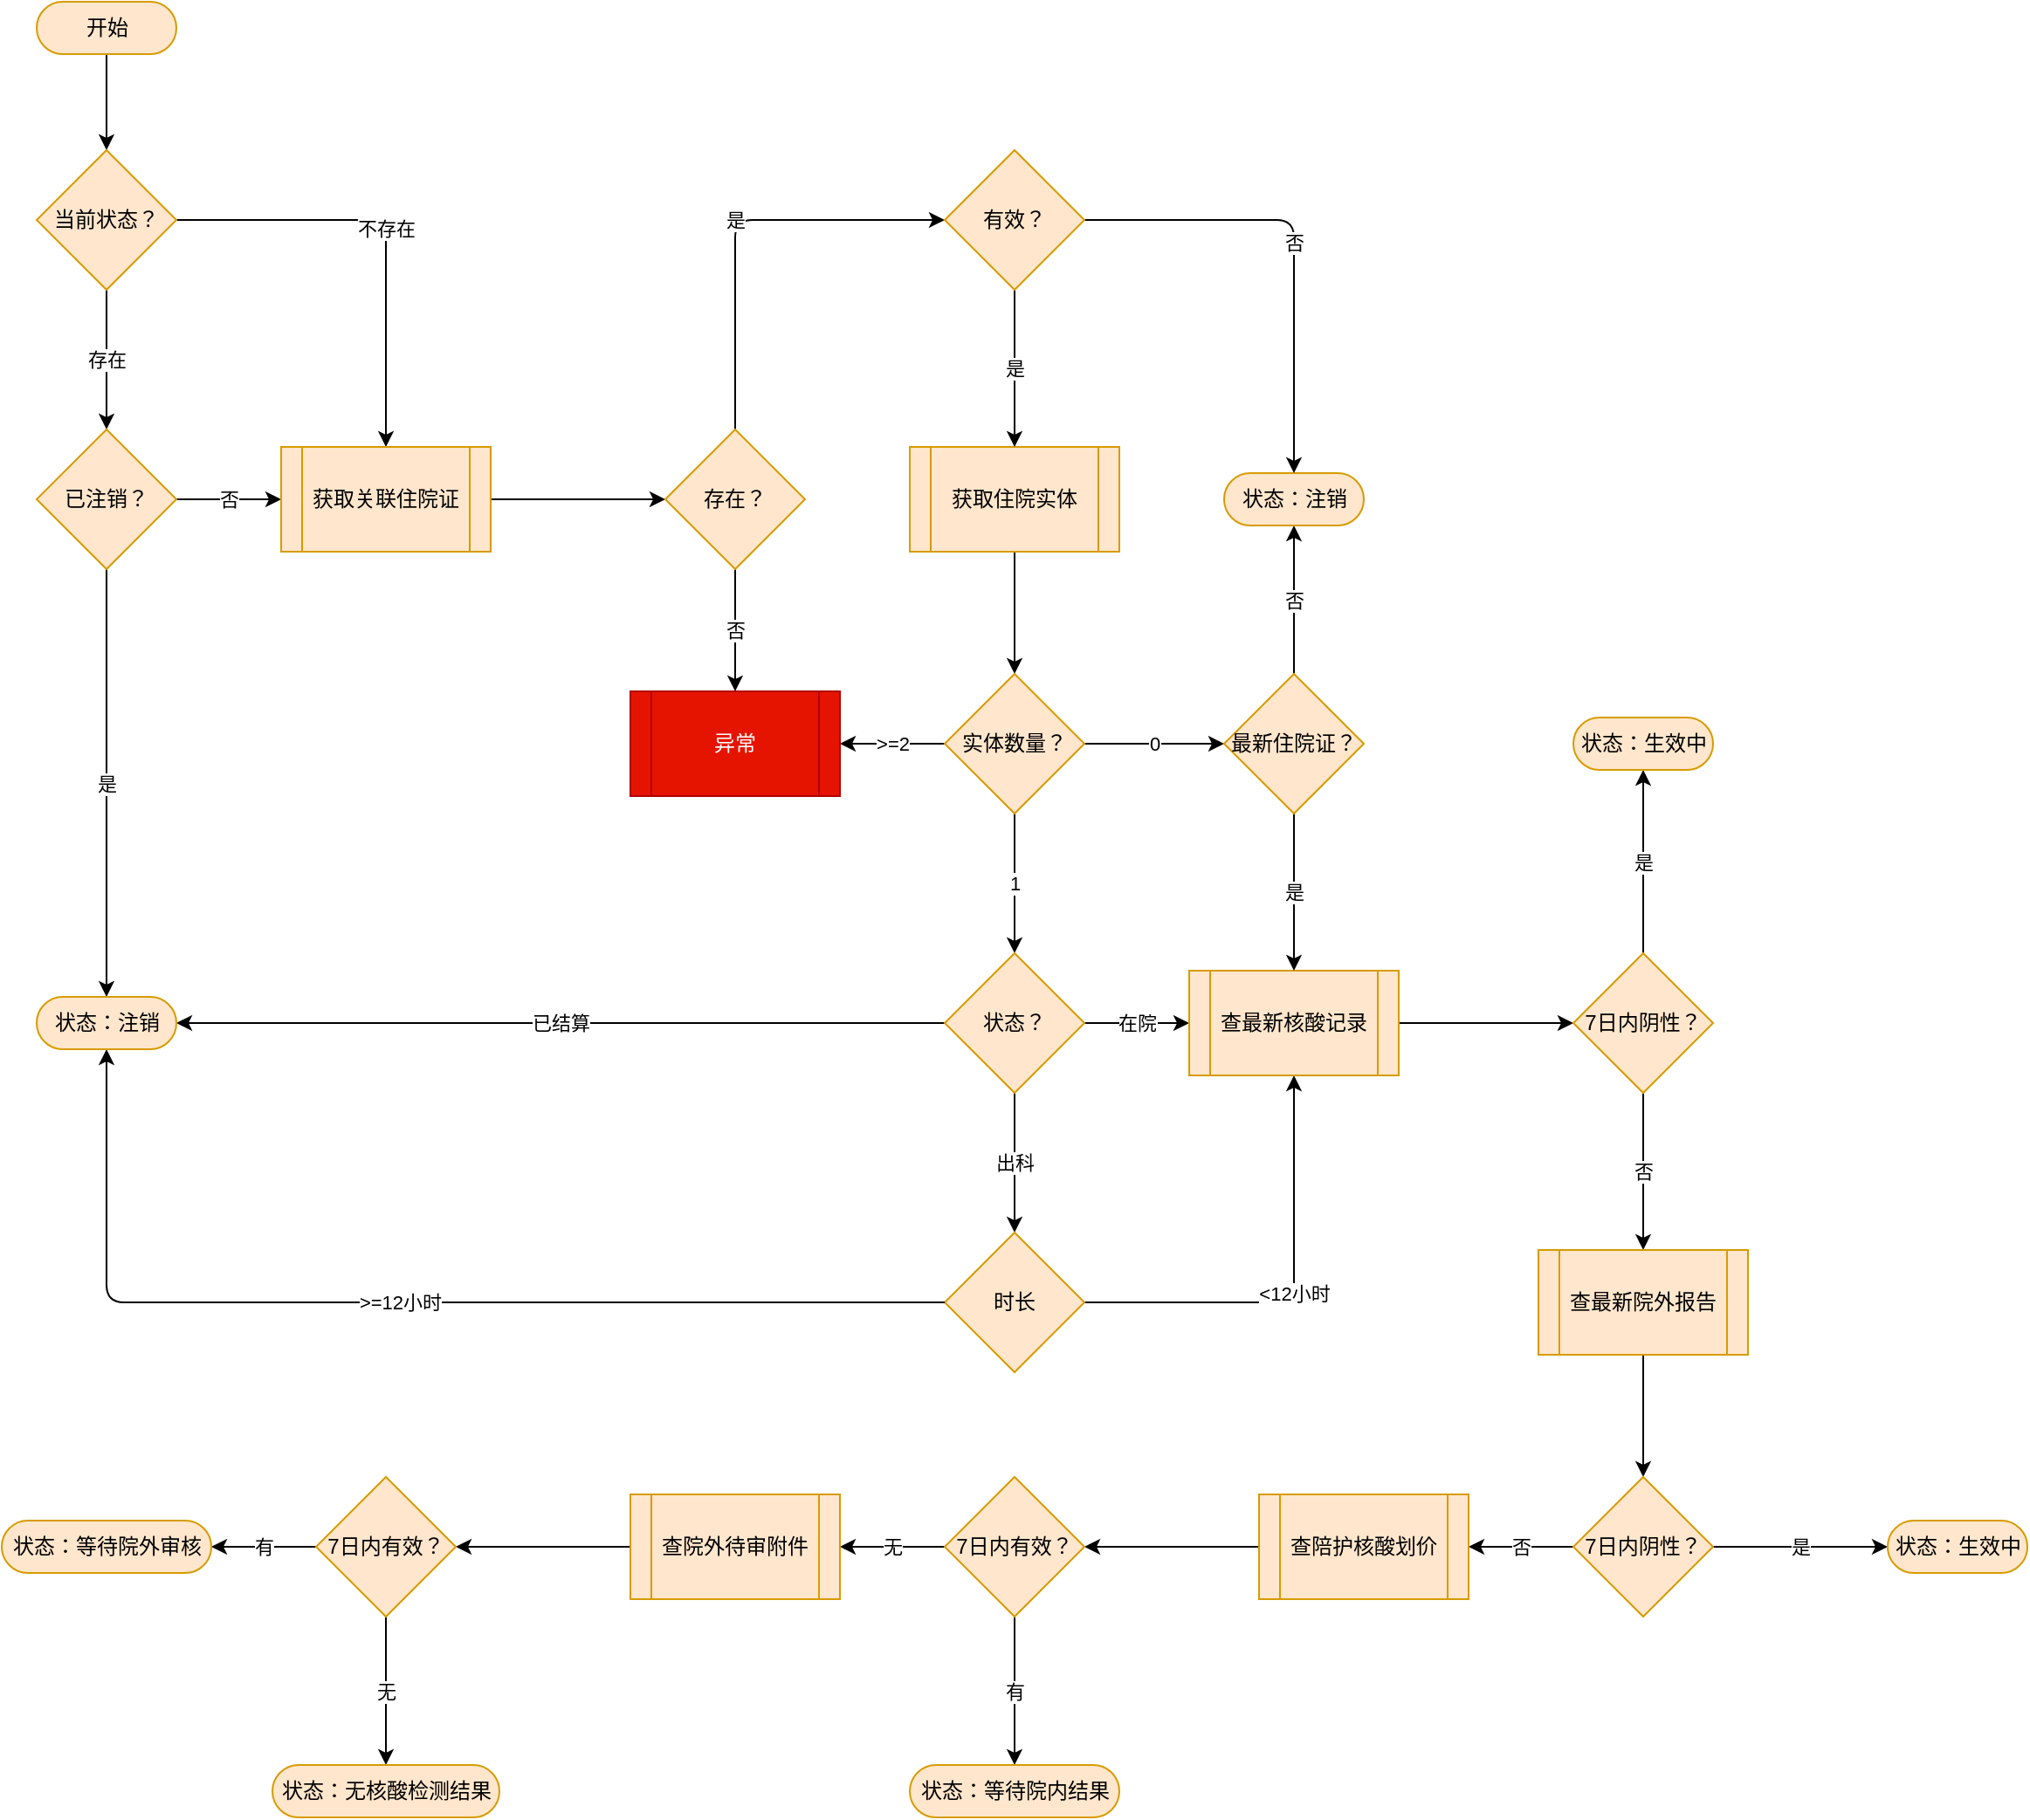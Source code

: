 <mxfile>
    <diagram id="k0nbtBAQ9G7xwQQl9tIo" name="Page-1">
        <mxGraphModel dx="1273" dy="641" grid="1" gridSize="10" guides="1" tooltips="1" connect="1" arrows="1" fold="1" page="1" pageScale="1" pageWidth="1920" pageHeight="1200" math="0" shadow="0">
            <root>
                <mxCell id="0"/>
                <mxCell id="1" parent="0"/>
                <mxCell id="6" value="" style="edgeStyle=none;html=1;" parent="1" source="4" target="5" edge="1">
                    <mxGeometry relative="1" as="geometry"/>
                </mxCell>
                <mxCell id="4" value="开始" style="html=1;dashed=0;whitespace=wrap;shape=mxgraph.dfd.start;fillColor=#ffe6cc;strokeColor=#d79b00;" parent="1" vertex="1">
                    <mxGeometry x="220" y="80" width="80" height="30" as="geometry"/>
                </mxCell>
                <mxCell id="10" value="存在" style="edgeStyle=none;html=1;" parent="1" source="5" target="9" edge="1">
                    <mxGeometry relative="1" as="geometry"/>
                </mxCell>
                <mxCell id="38" value="不存在" style="edgeStyle=orthogonalEdgeStyle;html=1;exitX=1;exitY=0.5;exitDx=0;exitDy=0;entryX=0.5;entryY=0;entryDx=0;entryDy=0;" parent="1" source="5" target="15" edge="1">
                    <mxGeometry relative="1" as="geometry"/>
                </mxCell>
                <mxCell id="5" value="当前状态？" style="rhombus;whiteSpace=wrap;html=1;dashed=0;strokeColor=#d79b00;fillColor=#ffe6cc;" parent="1" vertex="1">
                    <mxGeometry x="220" y="165" width="80" height="80" as="geometry"/>
                </mxCell>
                <mxCell id="14" value="是" style="edgeStyle=none;html=1;entryX=0.5;entryY=0;entryDx=0;entryDy=0;entryPerimeter=0;" parent="1" source="9" target="50" edge="1">
                    <mxGeometry relative="1" as="geometry">
                        <mxPoint x="260" y="635" as="targetPoint"/>
                    </mxGeometry>
                </mxCell>
                <mxCell id="16" value="否" style="edgeStyle=none;html=1;" parent="1" source="9" target="15" edge="1">
                    <mxGeometry relative="1" as="geometry"/>
                </mxCell>
                <mxCell id="9" value="已注销？" style="rhombus;whiteSpace=wrap;html=1;dashed=0;strokeColor=#d79b00;fillColor=#ffe6cc;" parent="1" vertex="1">
                    <mxGeometry x="220" y="325" width="80" height="80" as="geometry"/>
                </mxCell>
                <mxCell id="95" value="" style="edgeStyle=none;html=1;" edge="1" parent="1" source="15" target="94">
                    <mxGeometry relative="1" as="geometry"/>
                </mxCell>
                <mxCell id="15" value="获取关联住院证" style="shape=process;whiteSpace=wrap;html=1;backgroundOutline=1;dashed=0;strokeColor=#d79b00;fillColor=#ffe6cc;" parent="1" vertex="1">
                    <mxGeometry x="360" y="335" width="120" height="60" as="geometry"/>
                </mxCell>
                <mxCell id="22" value="" style="edgeStyle=none;html=1;" parent="1" source="19" target="21" edge="1">
                    <mxGeometry relative="1" as="geometry"/>
                </mxCell>
                <mxCell id="19" value="获取住院实体" style="shape=process;whiteSpace=wrap;html=1;backgroundOutline=1;dashed=0;strokeColor=#d79b00;fillColor=#ffe6cc;" parent="1" vertex="1">
                    <mxGeometry x="720" y="335" width="120" height="60" as="geometry"/>
                </mxCell>
                <mxCell id="24" value="&amp;gt;=2" style="edgeStyle=none;html=1;" parent="1" source="21" target="23" edge="1">
                    <mxGeometry relative="1" as="geometry"/>
                </mxCell>
                <mxCell id="28" value="1" style="edgeStyle=none;html=1;" parent="1" source="21" target="27" edge="1">
                    <mxGeometry relative="1" as="geometry"/>
                </mxCell>
                <mxCell id="42" value="0" style="edgeStyle=orthogonalEdgeStyle;html=1;" parent="1" source="21" target="41" edge="1">
                    <mxGeometry relative="1" as="geometry"/>
                </mxCell>
                <mxCell id="21" value="实体数量？" style="rhombus;whiteSpace=wrap;html=1;dashed=0;strokeColor=#d79b00;fillColor=#ffe6cc;" parent="1" vertex="1">
                    <mxGeometry x="740" y="465" width="80" height="80" as="geometry"/>
                </mxCell>
                <mxCell id="23" value="异常" style="shape=process;whiteSpace=wrap;html=1;backgroundOutline=1;dashed=0;strokeColor=#B20000;fillColor=#e51400;fontColor=#ffffff;" parent="1" vertex="1">
                    <mxGeometry x="560" y="475" width="120" height="60" as="geometry"/>
                </mxCell>
                <mxCell id="30" value="已结算" style="edgeStyle=none;html=1;entryX=1;entryY=0.5;entryDx=0;entryDy=0;entryPerimeter=0;" parent="1" source="27" target="50" edge="1">
                    <mxGeometry relative="1" as="geometry">
                        <mxPoint x="480" y="665" as="targetPoint"/>
                    </mxGeometry>
                </mxCell>
                <mxCell id="32" value="出科" style="edgeStyle=none;html=1;" parent="1" source="27" target="31" edge="1">
                    <mxGeometry relative="1" as="geometry"/>
                </mxCell>
                <mxCell id="35" value="在院" style="edgeStyle=orthogonalEdgeStyle;html=1;" parent="1" source="27" target="34" edge="1">
                    <mxGeometry relative="1" as="geometry"/>
                </mxCell>
                <mxCell id="27" value="状态？" style="rhombus;whiteSpace=wrap;html=1;dashed=0;strokeColor=#d79b00;fillColor=#ffe6cc;" parent="1" vertex="1">
                    <mxGeometry x="740" y="625" width="80" height="80" as="geometry"/>
                </mxCell>
                <mxCell id="37" value="&amp;lt;12小时" style="edgeStyle=orthogonalEdgeStyle;html=1;exitX=1;exitY=0.5;exitDx=0;exitDy=0;entryX=0.5;entryY=1;entryDx=0;entryDy=0;" parent="1" source="31" target="34" edge="1">
                    <mxGeometry relative="1" as="geometry"/>
                </mxCell>
                <mxCell id="31" value="时长" style="rhombus;whiteSpace=wrap;html=1;dashed=0;strokeColor=#d79b00;fillColor=#ffe6cc;" parent="1" vertex="1">
                    <mxGeometry x="740" y="785" width="80" height="80" as="geometry"/>
                </mxCell>
                <mxCell id="33" value="&amp;gt;=12小时" style="edgeStyle=orthogonalEdgeStyle;html=1;entryX=0.5;entryY=0.5;entryDx=0;entryDy=15;exitX=0;exitY=0.5;exitDx=0;exitDy=0;entryPerimeter=0;" parent="1" source="31" target="50" edge="1">
                    <mxGeometry relative="1" as="geometry">
                        <mxPoint x="670" y="850" as="sourcePoint"/>
                        <mxPoint x="420" y="695" as="targetPoint"/>
                    </mxGeometry>
                </mxCell>
                <mxCell id="52" value="" style="edgeStyle=orthogonalEdgeStyle;html=1;" parent="1" source="34" target="51" edge="1">
                    <mxGeometry relative="1" as="geometry"/>
                </mxCell>
                <mxCell id="34" value="查最新核酸记录" style="shape=process;whiteSpace=wrap;html=1;backgroundOutline=1;dashed=0;strokeColor=#d79b00;fillColor=#ffe6cc;" parent="1" vertex="1">
                    <mxGeometry x="880" y="635" width="120" height="60" as="geometry"/>
                </mxCell>
                <mxCell id="47" value="否" style="edgeStyle=orthogonalEdgeStyle;html=1;" parent="1" source="41" target="46" edge="1">
                    <mxGeometry relative="1" as="geometry"/>
                </mxCell>
                <mxCell id="48" value="是" style="edgeStyle=orthogonalEdgeStyle;html=1;" parent="1" source="41" target="34" edge="1">
                    <mxGeometry relative="1" as="geometry"/>
                </mxCell>
                <mxCell id="41" value="最新住院证？" style="rhombus;whiteSpace=wrap;html=1;dashed=0;strokeColor=#d79b00;fillColor=#ffe6cc;" parent="1" vertex="1">
                    <mxGeometry x="900" y="465" width="80" height="80" as="geometry"/>
                </mxCell>
                <mxCell id="46" value="状态：注销" style="html=1;dashed=0;whitespace=wrap;shape=mxgraph.dfd.start;fillColor=#ffe6cc;strokeColor=#d79b00;" parent="1" vertex="1">
                    <mxGeometry x="900" y="350" width="80" height="30" as="geometry"/>
                </mxCell>
                <mxCell id="50" value="&lt;span&gt;状态：注销&lt;/span&gt;" style="html=1;dashed=0;whitespace=wrap;shape=mxgraph.dfd.start;fillColor=#ffe6cc;strokeColor=#d79b00;" parent="1" vertex="1">
                    <mxGeometry x="220" y="650" width="80" height="30" as="geometry"/>
                </mxCell>
                <mxCell id="54" value="是" style="edgeStyle=orthogonalEdgeStyle;html=1;" parent="1" source="51" target="53" edge="1">
                    <mxGeometry relative="1" as="geometry"/>
                </mxCell>
                <mxCell id="56" value="否" style="edgeStyle=orthogonalEdgeStyle;html=1;" parent="1" source="51" target="55" edge="1">
                    <mxGeometry relative="1" as="geometry"/>
                </mxCell>
                <mxCell id="51" value="7日内阴性？" style="rhombus;whiteSpace=wrap;html=1;dashed=0;strokeColor=#d79b00;fillColor=#ffe6cc;" parent="1" vertex="1">
                    <mxGeometry x="1100" y="625" width="80" height="80" as="geometry"/>
                </mxCell>
                <mxCell id="53" value="状态：生效中" style="html=1;dashed=0;whitespace=wrap;shape=mxgraph.dfd.start;fillColor=#ffe6cc;strokeColor=#d79b00;" parent="1" vertex="1">
                    <mxGeometry x="1100" y="490" width="80" height="30" as="geometry"/>
                </mxCell>
                <mxCell id="58" value="" style="edgeStyle=orthogonalEdgeStyle;html=1;" parent="1" source="55" target="57" edge="1">
                    <mxGeometry relative="1" as="geometry"/>
                </mxCell>
                <mxCell id="55" value="查最新院外报告" style="shape=process;whiteSpace=wrap;html=1;backgroundOutline=1;dashed=0;strokeColor=#d79b00;fillColor=#ffe6cc;" parent="1" vertex="1">
                    <mxGeometry x="1080" y="795" width="120" height="60" as="geometry"/>
                </mxCell>
                <mxCell id="60" value="是" style="edgeStyle=orthogonalEdgeStyle;html=1;" parent="1" source="57" target="59" edge="1">
                    <mxGeometry relative="1" as="geometry"/>
                </mxCell>
                <mxCell id="62" value="否" style="edgeStyle=orthogonalEdgeStyle;html=1;" parent="1" source="57" target="61" edge="1">
                    <mxGeometry relative="1" as="geometry"/>
                </mxCell>
                <mxCell id="57" value="7日内阴性？" style="rhombus;whiteSpace=wrap;html=1;dashed=0;strokeColor=#d79b00;fillColor=#ffe6cc;" parent="1" vertex="1">
                    <mxGeometry x="1100" y="925" width="80" height="80" as="geometry"/>
                </mxCell>
                <mxCell id="59" value="状态：生效中" style="html=1;dashed=0;whitespace=wrap;shape=mxgraph.dfd.start;fillColor=#ffe6cc;strokeColor=#d79b00;" parent="1" vertex="1">
                    <mxGeometry x="1280" y="950" width="80" height="30" as="geometry"/>
                </mxCell>
                <mxCell id="64" value="" style="edgeStyle=orthogonalEdgeStyle;html=1;" parent="1" source="61" target="63" edge="1">
                    <mxGeometry relative="1" as="geometry"/>
                </mxCell>
                <mxCell id="61" value="查陪护核酸划价" style="shape=process;whiteSpace=wrap;html=1;backgroundOutline=1;dashed=0;strokeColor=#d79b00;fillColor=#ffe6cc;" parent="1" vertex="1">
                    <mxGeometry x="920" y="935" width="120" height="60" as="geometry"/>
                </mxCell>
                <mxCell id="66" value="有" style="edgeStyle=orthogonalEdgeStyle;html=1;entryX=0.5;entryY=0.5;entryDx=0;entryDy=-15;entryPerimeter=0;" parent="1" source="63" target="69" edge="1">
                    <mxGeometry relative="1" as="geometry">
                        <mxPoint x="780" y="1085" as="targetPoint"/>
                    </mxGeometry>
                </mxCell>
                <mxCell id="71" value="无" style="edgeStyle=orthogonalEdgeStyle;html=1;" parent="1" source="63" target="70" edge="1">
                    <mxGeometry relative="1" as="geometry"/>
                </mxCell>
                <mxCell id="63" value="7日内有效？" style="rhombus;whiteSpace=wrap;html=1;dashed=0;strokeColor=#d79b00;fillColor=#ffe6cc;" parent="1" vertex="1">
                    <mxGeometry x="740" y="925" width="80" height="80" as="geometry"/>
                </mxCell>
                <mxCell id="69" value="状态：等待院内结果" style="html=1;dashed=0;whitespace=wrap;shape=mxgraph.dfd.start;fillColor=#ffe6cc;strokeColor=#d79b00;" parent="1" vertex="1">
                    <mxGeometry x="720" y="1090" width="120" height="30" as="geometry"/>
                </mxCell>
                <mxCell id="73" value="" style="edgeStyle=orthogonalEdgeStyle;html=1;" parent="1" source="70" target="72" edge="1">
                    <mxGeometry relative="1" as="geometry"/>
                </mxCell>
                <mxCell id="70" value="查院外待审附件" style="shape=process;whiteSpace=wrap;html=1;backgroundOutline=1;dashed=0;strokeColor=#d79b00;fillColor=#ffe6cc;" parent="1" vertex="1">
                    <mxGeometry x="560" y="935" width="120" height="60" as="geometry"/>
                </mxCell>
                <mxCell id="79" value="有" style="edgeStyle=orthogonalEdgeStyle;html=1;" parent="1" source="72" target="78" edge="1">
                    <mxGeometry relative="1" as="geometry"/>
                </mxCell>
                <mxCell id="93" value="无" style="edgeStyle=orthogonalEdgeStyle;html=1;" parent="1" source="72" target="92" edge="1">
                    <mxGeometry relative="1" as="geometry"/>
                </mxCell>
                <mxCell id="72" value="7日内有效？" style="rhombus;whiteSpace=wrap;html=1;dashed=0;strokeColor=#d79b00;fillColor=#ffe6cc;" parent="1" vertex="1">
                    <mxGeometry x="380" y="925" width="80" height="80" as="geometry"/>
                </mxCell>
                <mxCell id="78" value="状态：等待院外审核" style="html=1;dashed=0;whitespace=wrap;shape=mxgraph.dfd.start;fillColor=#ffe6cc;strokeColor=#d79b00;" parent="1" vertex="1">
                    <mxGeometry x="200" y="950" width="120" height="30" as="geometry"/>
                </mxCell>
                <mxCell id="92" value="状态：无核酸检测结果" style="html=1;dashed=0;whitespace=wrap;shape=mxgraph.dfd.start;fillColor=#ffe6cc;strokeColor=#d79b00;" parent="1" vertex="1">
                    <mxGeometry x="355" y="1090" width="130" height="30" as="geometry"/>
                </mxCell>
                <mxCell id="96" value="否" style="edgeStyle=none;html=1;" edge="1" parent="1" source="94" target="23">
                    <mxGeometry relative="1" as="geometry"/>
                </mxCell>
                <mxCell id="97" value="是" style="edgeStyle=orthogonalEdgeStyle;html=1;exitX=0.5;exitY=0;exitDx=0;exitDy=0;entryX=0;entryY=0.5;entryDx=0;entryDy=0;" edge="1" parent="1" source="94" target="100">
                    <mxGeometry relative="1" as="geometry"/>
                </mxCell>
                <mxCell id="94" value="存在？" style="rhombus;whiteSpace=wrap;html=1;dashed=0;strokeColor=#d79b00;fillColor=#ffe6cc;" vertex="1" parent="1">
                    <mxGeometry x="580" y="325" width="80" height="80" as="geometry"/>
                </mxCell>
                <mxCell id="101" value="是" style="edgeStyle=orthogonalEdgeStyle;html=1;" edge="1" parent="1" source="100" target="19">
                    <mxGeometry relative="1" as="geometry"/>
                </mxCell>
                <mxCell id="102" value="否" style="edgeStyle=orthogonalEdgeStyle;html=1;exitX=1;exitY=0.5;exitDx=0;exitDy=0;entryX=0.5;entryY=0.5;entryDx=0;entryDy=-15;entryPerimeter=0;" edge="1" parent="1" source="100" target="46">
                    <mxGeometry relative="1" as="geometry"/>
                </mxCell>
                <mxCell id="100" value="有效？" style="rhombus;whiteSpace=wrap;html=1;dashed=0;strokeColor=#d79b00;fillColor=#ffe6cc;" vertex="1" parent="1">
                    <mxGeometry x="740" y="165" width="80" height="80" as="geometry"/>
                </mxCell>
            </root>
        </mxGraphModel>
    </diagram>
</mxfile>
